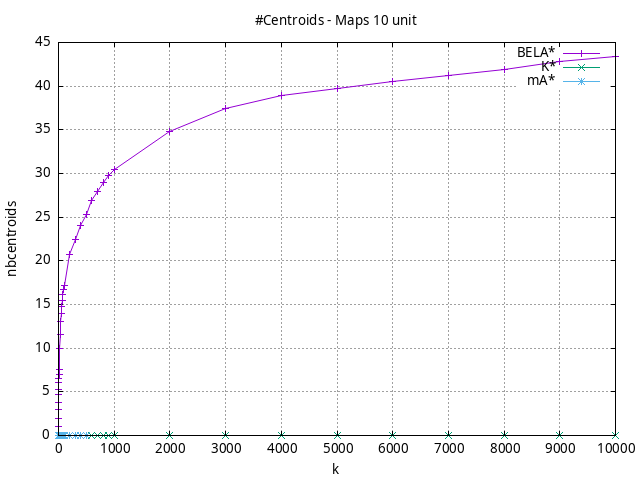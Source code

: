 #!/usr/bin/gnuplot
# -*- coding: utf-8 -*-
#
# results/maps/unit/10/random512-10.heuristic.unit.nbcentroids.gnuplot
#
# Started on 04/07/2024 22:02:54
# Author: Carlos Linares López
set grid
set xlabel "k"
set ylabel "nbcentroids"

set title "#Centroids - Maps 10 unit"

set terminal png enhanced font "Ariel,10"
set output 'random512-10.heuristic.unit.nbcentroids.png'

plot "-" title "BELA*"      with linesp, "-" title "K*"      with linesp, "-" title "mA*"      with linesp

	1 1.0
	2 1.99
	3 2.98
	4 3.82
	5 4.64
	6 5.29
	7 6.05
	8 6.49
	9 7.02
	10 7.5
	20 9.98
	30 11.57
	40 13.0
	50 14.01
	60 14.82
	70 15.45
	80 16.13
	90 16.72
	100 17.18
	200 20.71
	300 22.39
	400 24.05
	500 25.31
	600 26.87
	700 27.91
	800 28.94
	900 29.8
	1000 30.46
	2000 34.8
	3000 37.45
	4000 38.9
	5000 39.72
	6000 40.54
	7000 41.18
	8000 41.89
	9000 42.86
	10000 43.38
end
	1 0.0
	2 0.0
	3 0.0
	4 0.0
	5 0.0
	6 0.0
	7 0.0
	8 0.0
	9 0.0
	10 0.0
	20 0.0
	30 0.0
	40 0.0
	50 0.0
	60 0.0
	70 0.0
	80 0.0
	90 0.0
	100 0.0
	200 0.0
	300 0.0
	400 0.0
	500 0.0
	600 0.0
	700 0.0
	800 0.0
	900 0.0
	1000 0.0
	2000 0.0
	3000 0.0
	4000 0.0
	5000 0.0
	6000 0.0
	7000 0.0
	8000 0.0
	9000 0.0
	10000 0.0
end
	1 0.0
	2 0.0
	3 0.0
	4 0.0
	5 0.0
	6 0.0
	7 0.0
	8 0.0
	9 0.0
	10 0.0
	20 0.0
	30 0.0
	40 0.0
	50 0.0
	60 0.0
	70 0.0
	80 0.0
	90 0.0
	100 0.0
	200 0.0
	300 0.0
	400 0.0
	500 0.0
end
